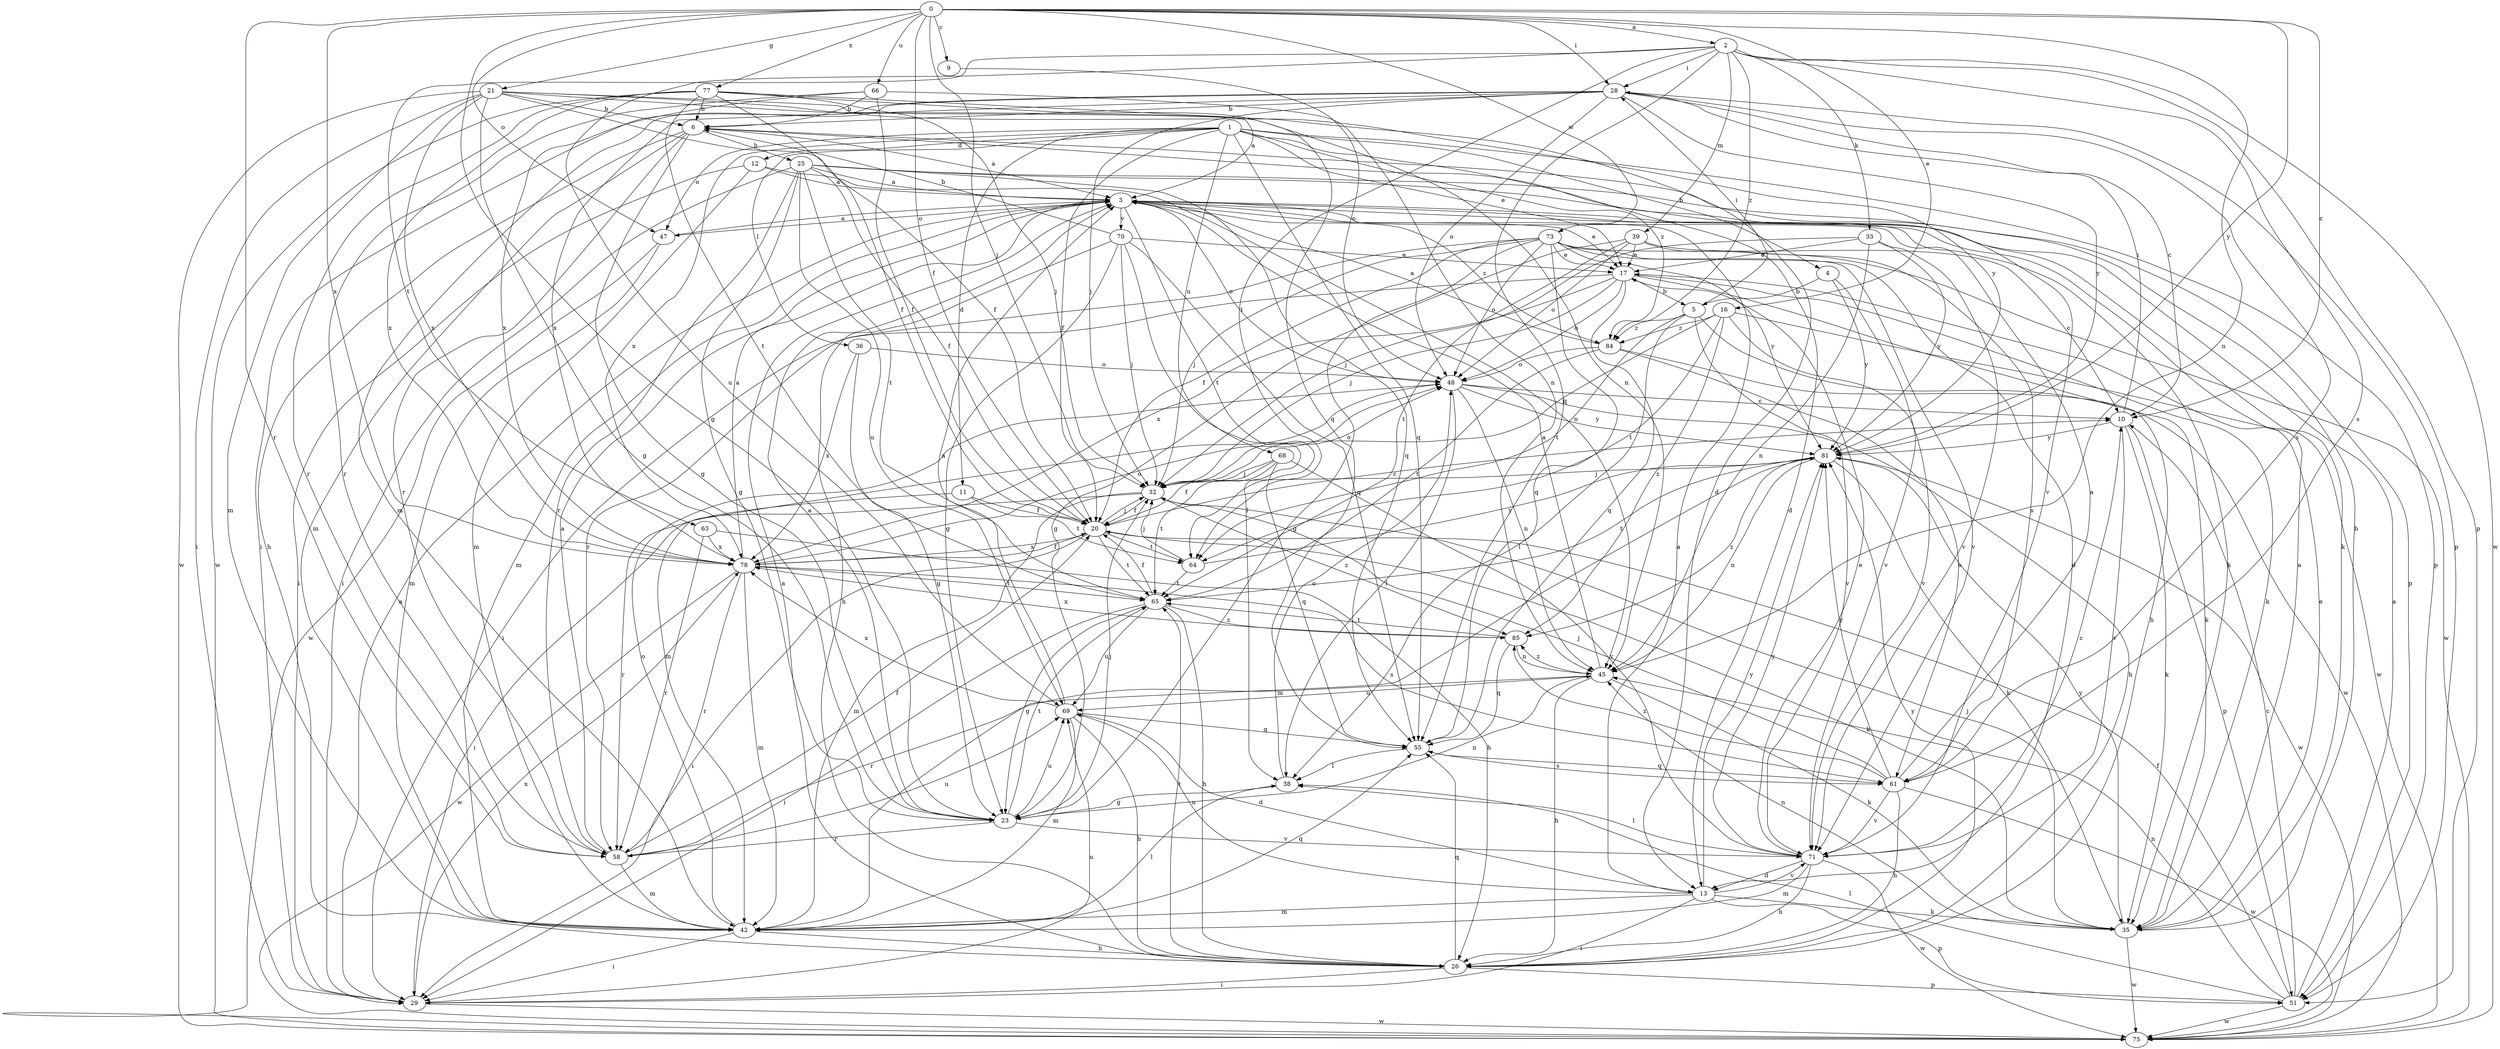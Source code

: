 strict digraph  {
0;
1;
2;
3;
4;
5;
6;
9;
10;
11;
12;
13;
16;
17;
20;
21;
23;
25;
26;
28;
29;
32;
33;
35;
36;
38;
39;
42;
45;
47;
48;
51;
55;
58;
61;
63;
64;
65;
66;
68;
69;
70;
71;
73;
75;
77;
78;
81;
84;
85;
0 -> 2  [label=a];
0 -> 9  [label=c];
0 -> 10  [label=c];
0 -> 16  [label=e];
0 -> 20  [label=f];
0 -> 21  [label=g];
0 -> 23  [label=g];
0 -> 28  [label=i];
0 -> 32  [label=j];
0 -> 45  [label=n];
0 -> 47  [label=o];
0 -> 58  [label=r];
0 -> 66  [label=u];
0 -> 73  [label=w];
0 -> 77  [label=x];
0 -> 78  [label=x];
0 -> 81  [label=y];
1 -> 4  [label=b];
1 -> 11  [label=d];
1 -> 12  [label=d];
1 -> 13  [label=d];
1 -> 17  [label=e];
1 -> 20  [label=f];
1 -> 36  [label=l];
1 -> 47  [label=o];
1 -> 51  [label=p];
1 -> 55  [label=q];
1 -> 68  [label=u];
1 -> 78  [label=x];
1 -> 84  [label=z];
2 -> 28  [label=i];
2 -> 33  [label=k];
2 -> 39  [label=m];
2 -> 51  [label=p];
2 -> 55  [label=q];
2 -> 61  [label=s];
2 -> 63  [label=t];
2 -> 64  [label=t];
2 -> 69  [label=u];
2 -> 75  [label=w];
2 -> 84  [label=z];
3 -> 17  [label=e];
3 -> 35  [label=k];
3 -> 42  [label=m];
3 -> 47  [label=o];
3 -> 48  [label=o];
3 -> 64  [label=t];
3 -> 70  [label=v];
3 -> 84  [label=z];
4 -> 5  [label=b];
4 -> 71  [label=v];
4 -> 81  [label=y];
5 -> 28  [label=i];
5 -> 35  [label=k];
5 -> 38  [label=l];
5 -> 64  [label=t];
5 -> 71  [label=v];
5 -> 84  [label=z];
6 -> 3  [label=a];
6 -> 23  [label=g];
6 -> 25  [label=h];
6 -> 26  [label=h];
6 -> 42  [label=m];
6 -> 58  [label=r];
6 -> 71  [label=v];
9 -> 48  [label=o];
10 -> 28  [label=i];
10 -> 35  [label=k];
10 -> 51  [label=p];
10 -> 71  [label=v];
10 -> 81  [label=y];
11 -> 20  [label=f];
11 -> 58  [label=r];
11 -> 64  [label=t];
12 -> 3  [label=a];
12 -> 29  [label=i];
12 -> 42  [label=m];
12 -> 45  [label=n];
13 -> 3  [label=a];
13 -> 29  [label=i];
13 -> 35  [label=k];
13 -> 42  [label=m];
13 -> 51  [label=p];
13 -> 69  [label=u];
13 -> 71  [label=v];
13 -> 81  [label=y];
16 -> 32  [label=j];
16 -> 64  [label=t];
16 -> 71  [label=v];
16 -> 75  [label=w];
16 -> 84  [label=z];
16 -> 85  [label=z];
17 -> 5  [label=b];
17 -> 26  [label=h];
17 -> 29  [label=i];
17 -> 32  [label=j];
17 -> 35  [label=k];
17 -> 48  [label=o];
17 -> 55  [label=q];
17 -> 78  [label=x];
20 -> 10  [label=c];
20 -> 29  [label=i];
20 -> 32  [label=j];
20 -> 35  [label=k];
20 -> 64  [label=t];
20 -> 65  [label=t];
20 -> 78  [label=x];
21 -> 3  [label=a];
21 -> 6  [label=b];
21 -> 20  [label=f];
21 -> 23  [label=g];
21 -> 29  [label=i];
21 -> 42  [label=m];
21 -> 45  [label=n];
21 -> 75  [label=w];
21 -> 78  [label=x];
21 -> 81  [label=y];
23 -> 3  [label=a];
23 -> 32  [label=j];
23 -> 45  [label=n];
23 -> 58  [label=r];
23 -> 65  [label=t];
23 -> 69  [label=u];
23 -> 71  [label=v];
25 -> 3  [label=a];
25 -> 20  [label=f];
25 -> 23  [label=g];
25 -> 29  [label=i];
25 -> 35  [label=k];
25 -> 51  [label=p];
25 -> 55  [label=q];
25 -> 58  [label=r];
25 -> 65  [label=t];
25 -> 69  [label=u];
26 -> 3  [label=a];
26 -> 29  [label=i];
26 -> 51  [label=p];
26 -> 55  [label=q];
26 -> 65  [label=t];
26 -> 81  [label=y];
28 -> 6  [label=b];
28 -> 10  [label=c];
28 -> 29  [label=i];
28 -> 32  [label=j];
28 -> 42  [label=m];
28 -> 48  [label=o];
28 -> 51  [label=p];
28 -> 61  [label=s];
28 -> 78  [label=x];
28 -> 81  [label=y];
29 -> 3  [label=a];
29 -> 69  [label=u];
29 -> 75  [label=w];
29 -> 78  [label=x];
32 -> 20  [label=f];
32 -> 29  [label=i];
32 -> 42  [label=m];
32 -> 48  [label=o];
32 -> 85  [label=z];
33 -> 17  [label=e];
33 -> 32  [label=j];
33 -> 45  [label=n];
33 -> 71  [label=v];
33 -> 81  [label=y];
35 -> 3  [label=a];
35 -> 6  [label=b];
35 -> 17  [label=e];
35 -> 32  [label=j];
35 -> 45  [label=n];
35 -> 75  [label=w];
35 -> 81  [label=y];
36 -> 23  [label=g];
36 -> 48  [label=o];
36 -> 78  [label=x];
38 -> 23  [label=g];
38 -> 48  [label=o];
39 -> 10  [label=c];
39 -> 17  [label=e];
39 -> 23  [label=g];
39 -> 48  [label=o];
39 -> 61  [label=s];
39 -> 65  [label=t];
42 -> 26  [label=h];
42 -> 29  [label=i];
42 -> 38  [label=l];
42 -> 48  [label=o];
42 -> 55  [label=q];
45 -> 3  [label=a];
45 -> 26  [label=h];
45 -> 35  [label=k];
45 -> 58  [label=r];
45 -> 69  [label=u];
45 -> 85  [label=z];
47 -> 3  [label=a];
47 -> 42  [label=m];
47 -> 75  [label=w];
48 -> 10  [label=c];
48 -> 26  [label=h];
48 -> 38  [label=l];
48 -> 42  [label=m];
48 -> 45  [label=n];
48 -> 81  [label=y];
51 -> 3  [label=a];
51 -> 10  [label=c];
51 -> 20  [label=f];
51 -> 38  [label=l];
51 -> 45  [label=n];
51 -> 75  [label=w];
55 -> 38  [label=l];
55 -> 61  [label=s];
58 -> 3  [label=a];
58 -> 20  [label=f];
58 -> 42  [label=m];
58 -> 69  [label=u];
61 -> 3  [label=a];
61 -> 26  [label=h];
61 -> 32  [label=j];
61 -> 55  [label=q];
61 -> 71  [label=v];
61 -> 75  [label=w];
61 -> 81  [label=y];
61 -> 85  [label=z];
63 -> 26  [label=h];
63 -> 58  [label=r];
63 -> 78  [label=x];
64 -> 32  [label=j];
64 -> 65  [label=t];
64 -> 81  [label=y];
65 -> 20  [label=f];
65 -> 23  [label=g];
65 -> 26  [label=h];
65 -> 29  [label=i];
65 -> 69  [label=u];
65 -> 85  [label=z];
66 -> 6  [label=b];
66 -> 20  [label=f];
66 -> 45  [label=n];
66 -> 58  [label=r];
66 -> 78  [label=x];
68 -> 20  [label=f];
68 -> 32  [label=j];
68 -> 55  [label=q];
68 -> 65  [label=t];
68 -> 71  [label=v];
69 -> 3  [label=a];
69 -> 13  [label=d];
69 -> 26  [label=h];
69 -> 42  [label=m];
69 -> 55  [label=q];
69 -> 78  [label=x];
70 -> 6  [label=b];
70 -> 17  [label=e];
70 -> 23  [label=g];
70 -> 26  [label=h];
70 -> 32  [label=j];
70 -> 38  [label=l];
70 -> 55  [label=q];
71 -> 10  [label=c];
71 -> 13  [label=d];
71 -> 17  [label=e];
71 -> 26  [label=h];
71 -> 38  [label=l];
71 -> 42  [label=m];
71 -> 75  [label=w];
71 -> 81  [label=y];
73 -> 13  [label=d];
73 -> 17  [label=e];
73 -> 20  [label=f];
73 -> 23  [label=g];
73 -> 32  [label=j];
73 -> 48  [label=o];
73 -> 55  [label=q];
73 -> 58  [label=r];
73 -> 71  [label=v];
73 -> 75  [label=w];
73 -> 81  [label=y];
77 -> 6  [label=b];
77 -> 13  [label=d];
77 -> 20  [label=f];
77 -> 32  [label=j];
77 -> 55  [label=q];
77 -> 58  [label=r];
77 -> 65  [label=t];
77 -> 75  [label=w];
77 -> 78  [label=x];
78 -> 3  [label=a];
78 -> 20  [label=f];
78 -> 42  [label=m];
78 -> 48  [label=o];
78 -> 58  [label=r];
78 -> 61  [label=s];
78 -> 65  [label=t];
78 -> 75  [label=w];
81 -> 32  [label=j];
81 -> 35  [label=k];
81 -> 42  [label=m];
81 -> 45  [label=n];
81 -> 65  [label=t];
81 -> 75  [label=w];
81 -> 85  [label=z];
84 -> 3  [label=a];
84 -> 48  [label=o];
84 -> 61  [label=s];
84 -> 65  [label=t];
84 -> 75  [label=w];
85 -> 45  [label=n];
85 -> 55  [label=q];
85 -> 65  [label=t];
85 -> 78  [label=x];
}
